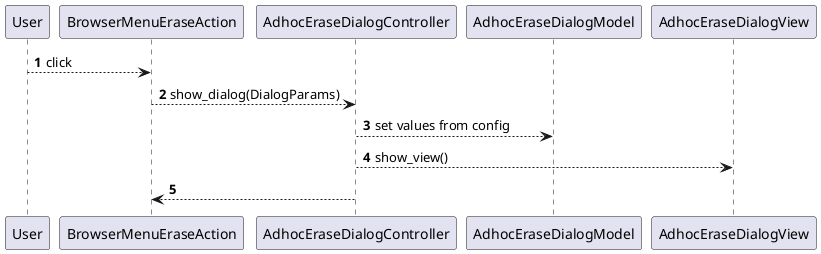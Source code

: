@startuml
'https://plantuml.com/sequence-diagram

autonumber
User --> BrowserMenuEraseAction: click
BrowserMenuEraseAction --> AdhocEraseDialogController: show_dialog(DialogParams)
AdhocEraseDialogController --> AdhocEraseDialogModel: set values from config
AdhocEraseDialogController --> AdhocEraseDialogView: show_view()
BrowserMenuEraseAction <-- AdhocEraseDialogController
@enduml